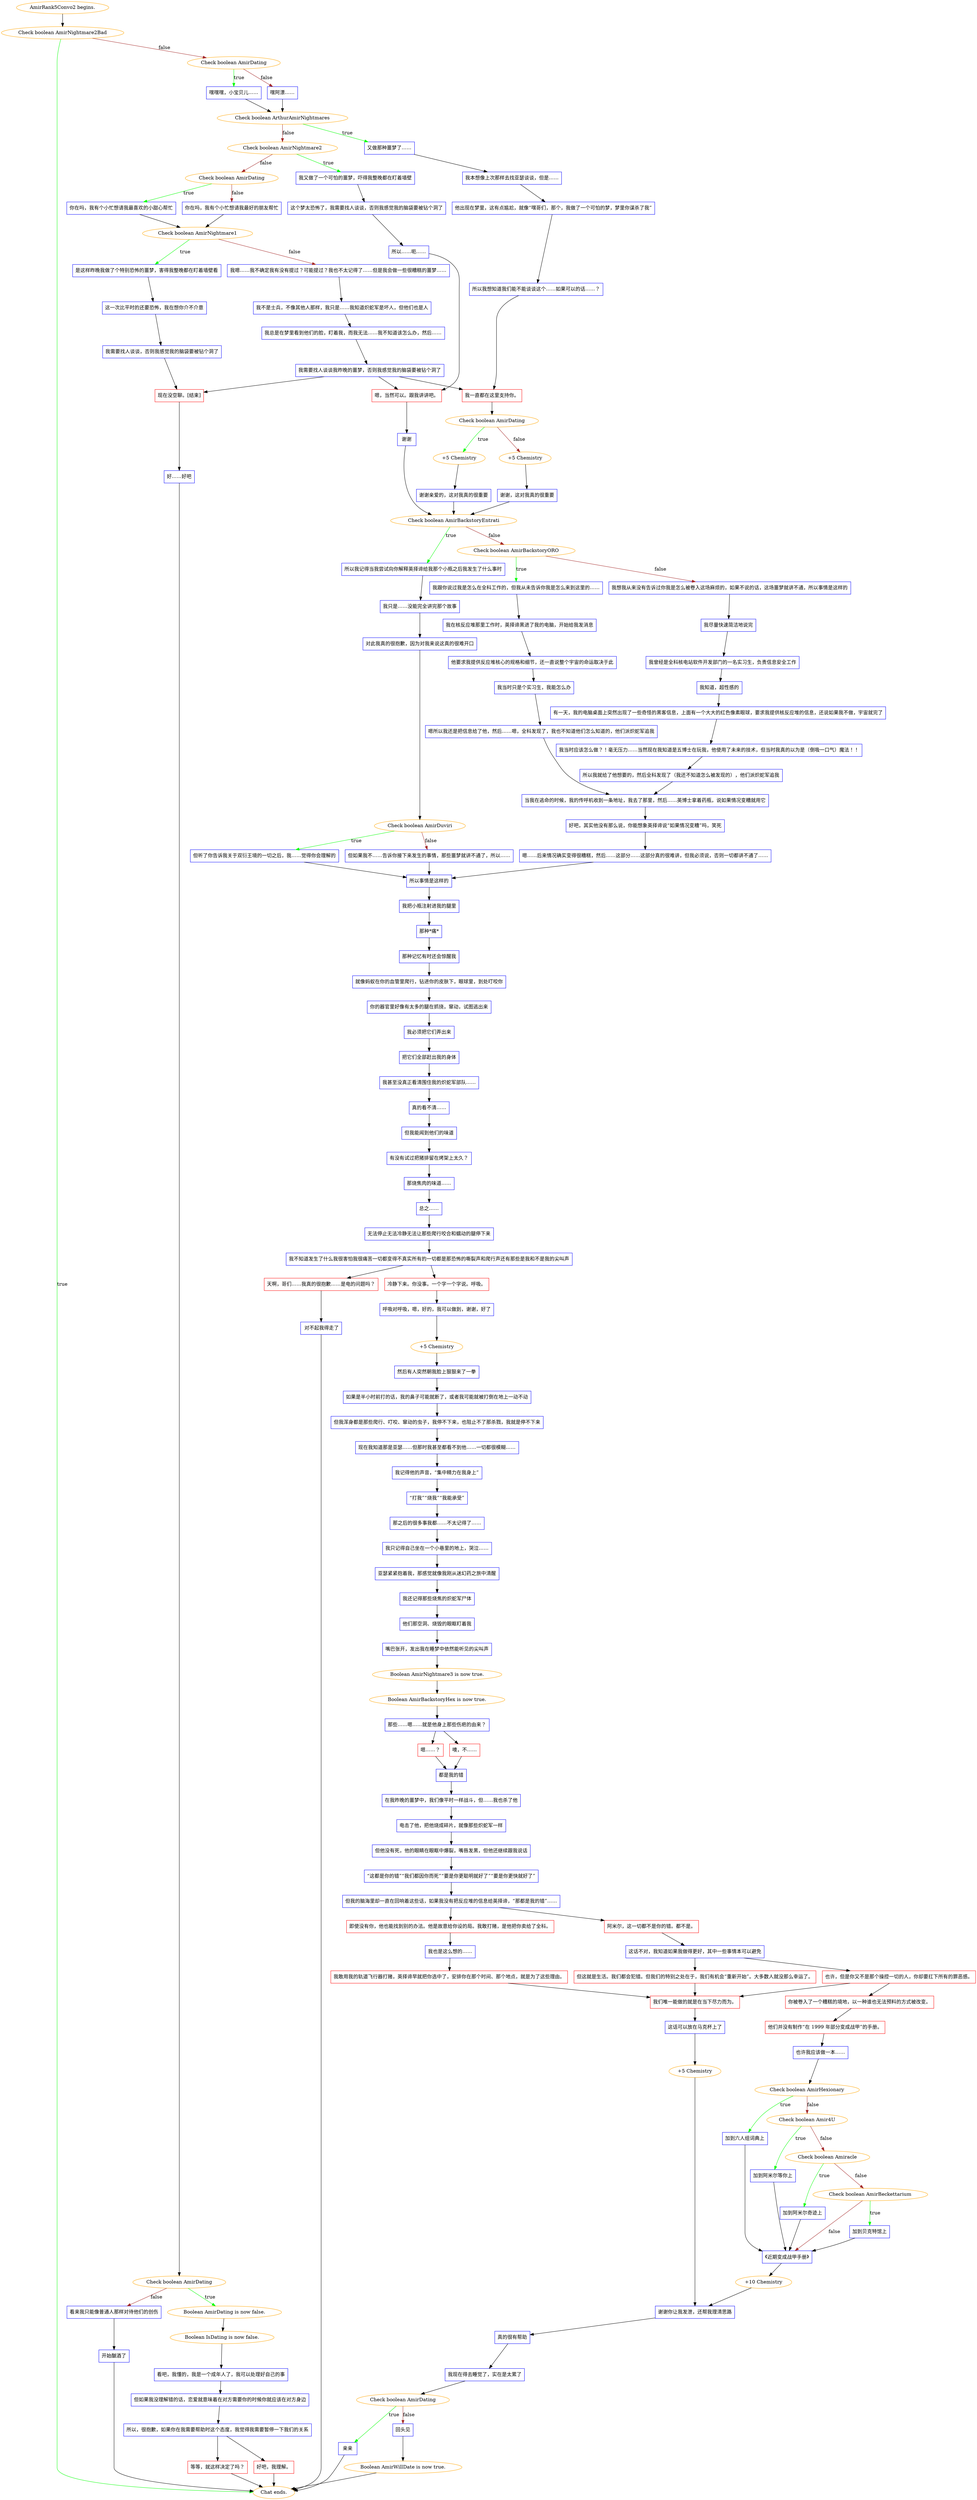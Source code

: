 digraph {
	"AmirRank5Convo2 begins." [color=orange];
		"AmirRank5Convo2 begins." -> j3346168945;
	j3346168945 [label="Check boolean AmirNightmare2Bad",color=orange];
		j3346168945 -> "Chat ends." [label=true,color=green];
		j3346168945 -> j2769147181 [label=false,color=brown];
	"Chat ends." [color=orange];
	j2769147181 [label="Check boolean AmirDating",color=orange];
		j2769147181 -> j4160824217 [label=true,color=green];
		j2769147181 -> j4021391911 [label=false,color=brown];
	j4160824217 [label="嘿嘿嘿，小宝贝儿……",shape=box,color=blue];
		j4160824217 -> j2915049333;
	j4021391911 [label="嘿阿漂……",shape=box,color=blue];
		j4021391911 -> j2915049333;
	j2915049333 [label="Check boolean ArthurAmirNightmares",color=orange];
		j2915049333 -> j1643137610 [label=true,color=green];
		j2915049333 -> j3157984749 [label=false,color=brown];
	j1643137610 [label="又做那种噩梦了……",shape=box,color=blue];
		j1643137610 -> j531928603;
	j3157984749 [label="Check boolean AmirNightmare2",color=orange];
		j3157984749 -> j2709451018 [label=true,color=green];
		j3157984749 -> j2085567462 [label=false,color=brown];
	j531928603 [label="我本想像上次那样去找亚瑟谈谈，但是……",shape=box,color=blue];
		j531928603 -> j2107793240;
	j2709451018 [label="我又做了一个可怕的噩梦，吓得我整晚都在盯着墙壁",shape=box,color=blue];
		j2709451018 -> j2608959472;
	j2085567462 [label="Check boolean AmirDating",color=orange];
		j2085567462 -> j3771696006 [label=true,color=green];
		j2085567462 -> j1938505967 [label=false,color=brown];
	j2107793240 [label="他出现在梦里，这有点尴尬，就像“嘿哥们，那个，我做了一个可怕的梦，梦里你谋杀了我”",shape=box,color=blue];
		j2107793240 -> j2576324357;
	j2608959472 [label="这个梦太恐怖了，我需要找人谈谈，否则我感觉我的脑袋要被钻个洞了",shape=box,color=blue];
		j2608959472 -> j2338308878;
	j3771696006 [label="你在吗，我有个小忙想请我最喜欢的小甜心帮忙",shape=box,color=blue];
		j3771696006 -> j822141118;
	j1938505967 [label="你在吗，我有个小忙想请我最好的朋友帮忙",shape=box,color=blue];
		j1938505967 -> j822141118;
	j2576324357 [label="所以我想知道我们能不能谈谈这个……如果可以的话……？",shape=box,color=blue];
		j2576324357 -> j3508289053;
	j2338308878 [label="所以……呃……",shape=box,color=blue];
		j2338308878 -> j1975172010;
	j822141118 [label="Check boolean AmirNightmare1",color=orange];
		j822141118 -> j4063979043 [label=true,color=green];
		j822141118 -> j4107063112 [label=false,color=brown];
	j3508289053 [label="我一直都在这里支持你。",shape=box,color=red];
		j3508289053 -> j2850850546;
	j1975172010 [label="嗯，当然可以。跟我讲讲吧。",shape=box,color=red];
		j1975172010 -> j1279394659;
	j4063979043 [label="是这样昨晚我做了个特别恐怖的噩梦，害得我整晚都在盯着墙壁看",shape=box,color=blue];
		j4063979043 -> j1130372344;
	j4107063112 [label="我嗯……我不确定我有没有提过？可能提过？我也不太记得了……但是我会做一些很糟糕的噩梦……",shape=box,color=blue];
		j4107063112 -> j1962785562;
	j2850850546 [label="Check boolean AmirDating",color=orange];
		j2850850546 -> j3478932178 [label=true,color=green];
		j2850850546 -> j1709624919 [label=false,color=brown];
	j1279394659 [label="谢谢",shape=box,color=blue];
		j1279394659 -> j3726133081;
	j1130372344 [label="这一次比平时的还要恐怖，我在想你介不介意",shape=box,color=blue];
		j1130372344 -> j3941802558;
	j1962785562 [label="我不是士兵，不像其他人那样，我只是……我知道炽蛇军是坏人，但他们也是人",shape=box,color=blue];
		j1962785562 -> j3016377608;
	j3478932178 [label="+5 Chemistry",color=orange];
		j3478932178 -> j1249445555;
	j1709624919 [label="+5 Chemistry",color=orange];
		j1709624919 -> j3422615719;
	j3726133081 [label="Check boolean AmirBackstoryEntrati",color=orange];
		j3726133081 -> j3862193816 [label=true,color=green];
		j3726133081 -> j3839700962 [label=false,color=brown];
	j3941802558 [label="我需要找人谈谈，否则我感觉我的脑袋要被钻个洞了",shape=box,color=blue];
		j3941802558 -> j3777099313;
	j3016377608 [label="我总是在梦里看到他们的脸，盯着我，而我无法……我不知道该怎么办，然后……",shape=box,color=blue];
		j3016377608 -> j1721708770;
	j1249445555 [label="谢谢亲爱的，这对我真的很重要",shape=box,color=blue];
		j1249445555 -> j3726133081;
	j3422615719 [label="谢谢，这对我真的很重要",shape=box,color=blue];
		j3422615719 -> j3726133081;
	j3862193816 [label="所以我记得当我尝试向你解释英择谛给我那个小瓶之后我发生了什么事时",shape=box,color=blue];
		j3862193816 -> j845488347;
	j3839700962 [label="Check boolean AmirBackstoryORO",color=orange];
		j3839700962 -> j2952939380 [label=true,color=green];
		j3839700962 -> j3221771811 [label=false,color=brown];
	j3777099313 [label="现在没空聊。[结束]",shape=box,color=red];
		j3777099313 -> j2960496428;
	j1721708770 [label="我需要找人谈谈我昨晚的噩梦，否则我感觉我的脑袋要被钻个洞了",shape=box,color=blue];
		j1721708770 -> j3508289053;
		j1721708770 -> j1975172010;
		j1721708770 -> j3777099313;
	j845488347 [label="我只是……没能完全讲完那个故事",shape=box,color=blue];
		j845488347 -> j173232220;
	j2952939380 [label="我跟你说过我是怎么在全科工作的，但我从未告诉你我是怎么来到这里的……",shape=box,color=blue];
		j2952939380 -> j2224709386;
	j3221771811 [label="我想我从来没有告诉过你我是怎么被卷入这场麻烦的，如果不说的话，这场噩梦就讲不通，所以事情是这样的",shape=box,color=blue];
		j3221771811 -> j3817998907;
	j2960496428 [label="好……好吧",shape=box,color=blue];
		j2960496428 -> j2381424385;
	j173232220 [label="对此我真的很抱歉，因为对我来说这真的很难开口",shape=box,color=blue];
		j173232220 -> j2594202141;
	j2224709386 [label="我在核反应堆那里工作时，英择谛黑进了我的电脑，开始给我发消息",shape=box,color=blue];
		j2224709386 -> j709710479;
	j3817998907 [label="我尽量快速简洁地说完",shape=box,color=blue];
		j3817998907 -> j2891129638;
	j2381424385 [label="Check boolean AmirDating",color=orange];
		j2381424385 -> j3748764709 [label=true,color=green];
		j2381424385 -> j3947241890 [label=false,color=brown];
	j2594202141 [label="Check boolean AmirDuviri",color=orange];
		j2594202141 -> j620763555 [label=true,color=green];
		j2594202141 -> j896288674 [label=false,color=brown];
	j709710479 [label="他要求我提供反应堆核心的规格和细节，还一直说整个宇宙的命运取决于此",shape=box,color=blue];
		j709710479 -> j1882461236;
	j2891129638 [label="我曾经是全科核电站软件开发部门的一名实习生，负责信息安全工作",shape=box,color=blue];
		j2891129638 -> j1834739878;
	j3748764709 [label="Boolean AmirDating is now false.",color=orange];
		j3748764709 -> j852416144;
	j3947241890 [label="看来我只能像普通人那样对待他们的创伤",shape=box,color=blue];
		j3947241890 -> j2208246087;
	j620763555 [label="但听了你告诉我关于双衍王境的一切之后，我……觉得你会理解的",shape=box,color=blue];
		j620763555 -> j3464494665;
	j896288674 [label="但如果我不……告诉你接下来发生的事情，那些噩梦就讲不通了，所以……",shape=box,color=blue];
		j896288674 -> j3464494665;
	j1882461236 [label="我当时只是个实习生，我能怎么办",shape=box,color=blue];
		j1882461236 -> j1874574763;
	j1834739878 [label="我知道，超性感的",shape=box,color=blue];
		j1834739878 -> j4076556111;
	j852416144 [label="Boolean IsDating is now false.",color=orange];
		j852416144 -> j903954895;
	j2208246087 [label="开始酗酒了",shape=box,color=blue];
		j2208246087 -> "Chat ends.";
	j3464494665 [label="所以事情是这样的",shape=box,color=blue];
		j3464494665 -> j3380646423;
	j1874574763 [label="嗯所以我还是把信息给了他，然后……嗯，全科发现了，我也不知道他们怎么知道的，他们派炽蛇军追我",shape=box,color=blue];
		j1874574763 -> j1173160319;
	j4076556111 [label="有一天，我的电脑桌面上突然出现了一些奇怪的黑客信息，上面有一个大大的红色像素眼球，要求我提供核反应堆的信息，还说如果我不做，宇宙就完了",shape=box,color=blue];
		j4076556111 -> j2585609220;
	j903954895 [label="看吧，我懂的，我是一个成年人了，我可以处理好自己的事",shape=box,color=blue];
		j903954895 -> j3040322751;
	j3380646423 [label="我把小瓶注射进我的腿里",shape=box,color=blue];
		j3380646423 -> j416997043;
	j1173160319 [label="当我在逃命的时候，我的传呼机收到一条地址，我去了那里，然后……英博士拿着药瓶，说如果情况变糟就用它",shape=box,color=blue];
		j1173160319 -> j3096090936;
	j2585609220 [label="我当时应该怎么做？！毫无压力……当然现在我知道是五博士在玩我，他使用了未来的技术，但当时我真的以为是（倒吸一口气）魔法！！",shape=box,color=blue];
		j2585609220 -> j1350798382;
	j3040322751 [label="但如果我没理解错的话，恋爱就意味着在对方需要你的时候你就应该在对方身边",shape=box,color=blue];
		j3040322751 -> j919269674;
	j416997043 [label="那种*痛*",shape=box,color=blue];
		j416997043 -> j2673262214;
	j3096090936 [label="好吧，其实他没有那么说，你能想象英择谛说“如果情况变糟”吗，笑死",shape=box,color=blue];
		j3096090936 -> j3700808627;
	j1350798382 [label="所以我就给了他想要的，然后全科发现了（我还不知道怎么被发现的），他们派炽蛇军追我",shape=box,color=blue];
		j1350798382 -> j1173160319;
	j919269674 [label="所以，很抱歉，如果你在我需要帮助时这个态度，我觉得我需要暂停一下我们的关系",shape=box,color=blue];
		j919269674 -> j1712675630;
		j919269674 -> j408966353;
	j2673262214 [label="那种记忆有时还会惊醒我",shape=box,color=blue];
		j2673262214 -> j3017532027;
	j3700808627 [label="嗯……后来情况确实变得很糟糕，然后……这部分……这部分真的很难讲，但我必须说，否则一切都讲不通了……",shape=box,color=blue];
		j3700808627 -> j3464494665;
	j1712675630 [label="等等，就这样决定了吗？",shape=box,color=red];
		j1712675630 -> "Chat ends.";
	j408966353 [label="好吧，我理解。",shape=box,color=red];
		j408966353 -> "Chat ends.";
	j3017532027 [label="就像蚂蚁在你的血管里爬行，钻进你的皮肤下，眼球里，到处叮咬你",shape=box,color=blue];
		j3017532027 -> j3860330925;
	j3860330925 [label="你的器官里好像有太多的腿在抓挠，窜动，试图逃出来",shape=box,color=blue];
		j3860330925 -> j1729803386;
	j1729803386 [label="我必须把它们弄出来",shape=box,color=blue];
		j1729803386 -> j1493866893;
	j1493866893 [label="把它们全部赶出我的身体",shape=box,color=blue];
		j1493866893 -> j4159261398;
	j4159261398 [label="我甚至没真正看清围住我的炽蛇军部队……",shape=box,color=blue];
		j4159261398 -> j257038292;
	j257038292 [label="真的看不清……",shape=box,color=blue];
		j257038292 -> j258612935;
	j258612935 [label="但我能闻到他们的味道",shape=box,color=blue];
		j258612935 -> j3637179458;
	j3637179458 [label="有没有试过把猪排留在烤架上太久？",shape=box,color=blue];
		j3637179458 -> j580714785;
	j580714785 [label="那烧焦肉的味道……",shape=box,color=blue];
		j580714785 -> j2869497965;
	j2869497965 [label="总之……",shape=box,color=blue];
		j2869497965 -> j1549171157;
	j1549171157 [label="无法停止无法冷静无法让那些爬行咬合和蠕动的腿停下来",shape=box,color=blue];
		j1549171157 -> j2657235726;
	j2657235726 [label="我不知道发生了什么我很害怕我很痛苦一切都变得不真实所有的一切都是那恐怖的嘶裂声和爬行声还有那些是我和不是我的尖叫声",shape=box,color=blue];
		j2657235726 -> j1509376579;
		j2657235726 -> j906203177;
	j1509376579 [label="冷静下来。你没事。一个字一个字说。呼吸。",shape=box,color=red];
		j1509376579 -> j2595830257;
	j906203177 [label="天啊，哥们……我真的很抱歉……是电的问题吗？",shape=box,color=red];
		j906203177 -> j1733938819;
	j2595830257 [label="呼吸对呼吸，嗯，好的，我可以做到，谢谢，好了",shape=box,color=blue];
		j2595830257 -> j1879683529;
	j1733938819 [label=" 对不起我得走了",shape=box,color=blue];
		j1733938819 -> "Chat ends.";
	j1879683529 [label="+5 Chemistry",color=orange];
		j1879683529 -> j443180348;
	j443180348 [label="然后有人突然朝我脸上狠狠来了一拳",shape=box,color=blue];
		j443180348 -> j942442937;
	j942442937 [label="如果是半小时前打的话，我的鼻子可能就断了，或者我可能就被打倒在地上一动不动",shape=box,color=blue];
		j942442937 -> j1605611422;
	j1605611422 [label="但我浑身都是那些爬行、叮咬、窜动的虫子，我停不下来，也阻止不了那杀戮，我就是停不下来",shape=box,color=blue];
		j1605611422 -> j3882003679;
	j3882003679 [label="现在我知道那是亚瑟……但那时我甚至都看不到他……一切都很模糊……",shape=box,color=blue];
		j3882003679 -> j1915416356;
	j1915416356 [label="我记得他的声音，“集中精力在我身上”",shape=box,color=blue];
		j1915416356 -> j1620102731;
	j1620102731 [label="“打我”“烧我”“我能承受”",shape=box,color=blue];
		j1620102731 -> j2425792582;
	j2425792582 [label="那之后的很多事我都……不太记得了……",shape=box,color=blue];
		j2425792582 -> j3080480897;
	j3080480897 [label="我只记得自己坐在一个小巷里的地上，哭泣……",shape=box,color=blue];
		j3080480897 -> j3089295103;
	j3089295103 [label="亚瑟紧紧抱着我，那感觉就像我刚从迷幻药之旅中清醒",shape=box,color=blue];
		j3089295103 -> j2429341394;
	j2429341394 [label="我还记得那些烧焦的炽蛇军尸体",shape=box,color=blue];
		j2429341394 -> j2585604120;
	j2585604120 [label="他们那空洞、烧毁的眼眶盯着我",shape=box,color=blue];
		j2585604120 -> j3389083207;
	j3389083207 [label="嘴巴张开，发出我在睡梦中依然能听见的尖叫声",shape=box,color=blue];
		j3389083207 -> j3712237852;
	j3712237852 [label="Boolean AmirNightmare3 is now true.",color=orange];
		j3712237852 -> j2876359972;
	j2876359972 [label="Boolean AmirBackstoryHex is now true.",color=orange];
		j2876359972 -> j3082736513;
	j3082736513 [label="那些……嗯……就是他身上那些伤疤的由来？",shape=box,color=blue];
		j3082736513 -> j1800099896;
		j3082736513 -> j1056756229;
	j1800099896 [label="嗯……？",shape=box,color=red];
		j1800099896 -> j2691759266;
	j1056756229 [label="噢，不……",shape=box,color=red];
		j1056756229 -> j2691759266;
	j2691759266 [label="都是我的错",shape=box,color=blue];
		j2691759266 -> j1203985426;
	j1203985426 [label="在我昨晚的噩梦中，我们像平时一样战斗，但……我也杀了他",shape=box,color=blue];
		j1203985426 -> j2595859420;
	j2595859420 [label="电击了他，把他烧成碎片，就像那些炽蛇军一样",shape=box,color=blue];
		j2595859420 -> j2118764000;
	j2118764000 [label="但他没有死，他的眼睛在眼眶中爆裂，嘴唇发黑，但他还继续跟我说话",shape=box,color=blue];
		j2118764000 -> j1784249398;
	j1784249398 [label="“这都是你的错”“我们都因你而死”“要是你更聪明就好了”“要是你更快就好了”",shape=box,color=blue];
		j1784249398 -> j2471182450;
	j2471182450 [label="但我的脑海里却一直在回响着这些话，如果我没有把反应堆的信息给英择谛，“那都是我的错”……",shape=box,color=blue];
		j2471182450 -> j2622876655;
		j2471182450 -> j1740090967;
	j2622876655 [label="即使没有你，他也能找到别的办法。他是故意给你设的局。我敢打赌，是他把你卖给了全科。",shape=box,color=red];
		j2622876655 -> j3779688343;
	j1740090967 [label="阿米尔，这一切都不是你的错。都不是。",shape=box,color=red];
		j1740090967 -> j2151064218;
	j3779688343 [label="我也是这么想的……",shape=box,color=blue];
		j3779688343 -> j1342570552;
	j2151064218 [label="这话不对，我知道如果我做得更好，其中一些事情本可以避免",shape=box,color=blue];
		j2151064218 -> j927459567;
		j2151064218 -> j1076536933;
	j1342570552 [label="我敢用我的轨道飞行器打赌，英择谛早就把你选中了，安排你在那个时间、那个地点，就是为了这些理由。",shape=box,color=red];
		j1342570552 -> j3385728360;
	j927459567 [label="但这就是生活。我们都会犯错。但我们的特别之处在于，我们有机会“重新开始”。大多数人就没那么幸运了。",shape=box,color=red];
		j927459567 -> j3385728360;
	j1076536933 [label="也许，但是你又不是那个操控一切的人，你却要扛下所有的罪恶感。",shape=box,color=red];
		j1076536933 -> j3753962786;
		j1076536933 -> j3385728360;
	j3385728360 [label="我们唯一能做的就是在当下尽力而为。",shape=box,color=red];
		j3385728360 -> j76998090;
	j3753962786 [label="你被卷入了一个糟糕的境地，以一种谁也无法预料的方式被改变。",shape=box,color=red];
		j3753962786 -> j2507358563;
	j76998090 [label="这话可以放在马克杯上了",shape=box,color=blue];
		j76998090 -> j3610911311;
	j2507358563 [label="他们并没有制作“在 1999 年部分变成战甲”的手册。",shape=box,color=red];
		j2507358563 -> j2332724003;
	j3610911311 [label="+5 Chemistry",color=orange];
		j3610911311 -> j399001784;
	j2332724003 [label="也许我应该做一本……",shape=box,color=blue];
		j2332724003 -> j767568525;
	j399001784 [label="谢谢你让我发泄，还帮我理清思路",shape=box,color=blue];
		j399001784 -> j3927007642;
	j767568525 [label="Check boolean AmirHexionary",color=orange];
		j767568525 -> j2675461131 [label=true,color=green];
		j767568525 -> j2891816278 [label=false,color=brown];
	j3927007642 [label="真的很有帮助",shape=box,color=blue];
		j3927007642 -> j4003644823;
	j2675461131 [label="加到六人组词典上",shape=box,color=blue];
		j2675461131 -> j3841285109;
	j2891816278 [label="Check boolean Amir4U",color=orange];
		j2891816278 -> j136671795 [label=true,color=green];
		j2891816278 -> j407232223 [label=false,color=brown];
	j4003644823 [label="我现在得去睡觉了，实在是太累了",shape=box,color=blue];
		j4003644823 -> j3775348585;
	j3841285109 [label="《近期变成战甲手册》",shape=box,color=blue];
		j3841285109 -> j1531049551;
	j136671795 [label="加到阿米尔等你上",shape=box,color=blue];
		j136671795 -> j3841285109;
	j407232223 [label="Check boolean Amiracle",color=orange];
		j407232223 -> j4073651378 [label=true,color=green];
		j407232223 -> j3011765431 [label=false,color=brown];
	j3775348585 [label="Check boolean AmirDating",color=orange];
		j3775348585 -> j2960678920 [label=true,color=green];
		j3775348585 -> j3017657452 [label=false,color=brown];
	j1531049551 [label="+10 Chemistry",color=orange];
		j1531049551 -> j399001784;
	j4073651378 [label="加到阿米尔奇迹上",shape=box,color=blue];
		j4073651378 -> j3841285109;
	j3011765431 [label="Check boolean AmirBeckettarium",color=orange];
		j3011765431 -> j2813054145 [label=true,color=green];
		j3011765431 -> j3841285109 [label=false,color=brown];
	j2960678920 [label="亲亲",shape=box,color=blue];
		j2960678920 -> "Chat ends.";
	j3017657452 [label="回头见",shape=box,color=blue];
		j3017657452 -> j1538486228;
	j2813054145 [label="加到贝克特馆上",shape=box,color=blue];
		j2813054145 -> j3841285109;
	j1538486228 [label="Boolean AmirWillDate is now true.",color=orange];
		j1538486228 -> "Chat ends.";
}